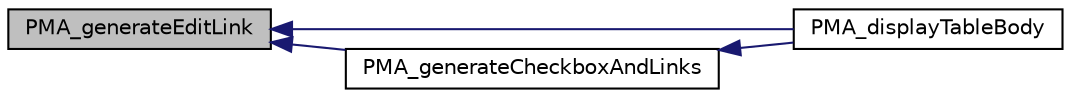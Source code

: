 digraph G
{
  edge [fontname="Helvetica",fontsize="10",labelfontname="Helvetica",labelfontsize="10"];
  node [fontname="Helvetica",fontsize="10",shape=record];
  rankdir="LR";
  Node1 [label="PMA_generateEditLink",height=0.2,width=0.4,color="black", fillcolor="grey75", style="filled" fontcolor="black"];
  Node1 -> Node2 [dir="back",color="midnightblue",fontsize="10",style="solid",fontname="Helvetica"];
  Node2 [label="PMA_displayTableBody",height=0.2,width=0.4,color="black", fillcolor="white", style="filled",URL="$display__tbl_8lib_8php.html#a584c8e9b54e86afef57d654e60a836ed",tooltip="Displays the body of the results table."];
  Node1 -> Node3 [dir="back",color="midnightblue",fontsize="10",style="solid",fontname="Helvetica"];
  Node3 [label="PMA_generateCheckboxAndLinks",height=0.2,width=0.4,color="black", fillcolor="white", style="filled",URL="$display__tbl_8lib_8php.html#aa2941a0e12aa16299a69a68c06c1ef12",tooltip="Generates checkbox and links at some position (left or right) (only called for horizontal mode)..."];
  Node3 -> Node2 [dir="back",color="midnightblue",fontsize="10",style="solid",fontname="Helvetica"];
}
